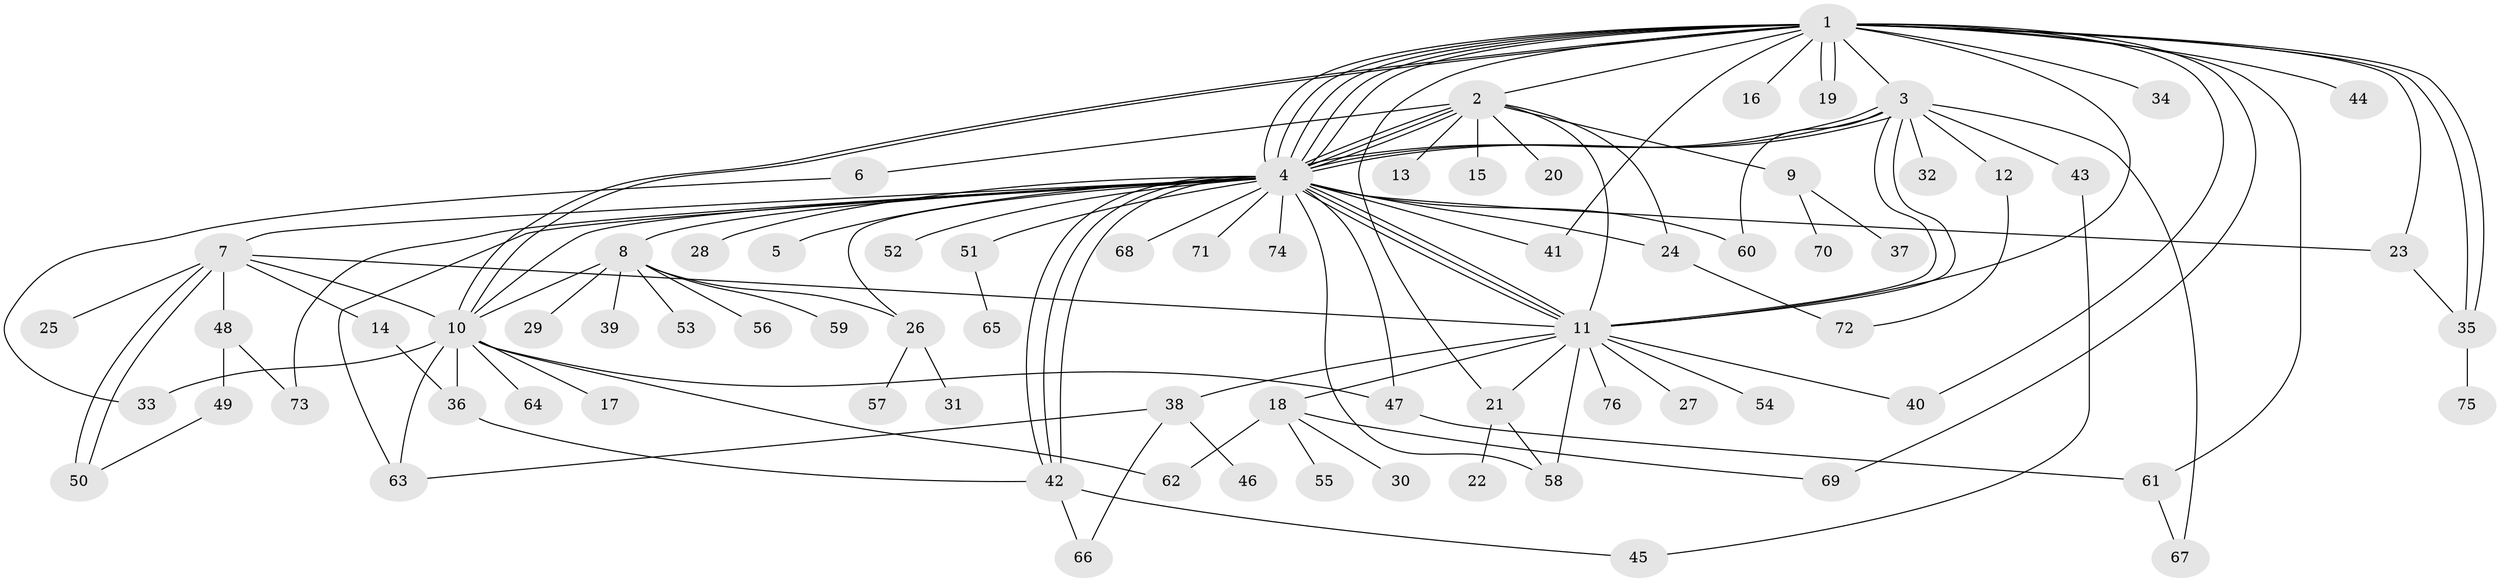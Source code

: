 // coarse degree distribution, {20: 0.022222222222222223, 11: 0.044444444444444446, 10: 0.022222222222222223, 27: 0.022222222222222223, 1: 0.4666666666666667, 2: 0.15555555555555556, 8: 0.044444444444444446, 13: 0.022222222222222223, 5: 0.022222222222222223, 3: 0.13333333333333333, 4: 0.044444444444444446}
// Generated by graph-tools (version 1.1) at 2025/18/03/04/25 18:18:19]
// undirected, 76 vertices, 126 edges
graph export_dot {
graph [start="1"]
  node [color=gray90,style=filled];
  1;
  2;
  3;
  4;
  5;
  6;
  7;
  8;
  9;
  10;
  11;
  12;
  13;
  14;
  15;
  16;
  17;
  18;
  19;
  20;
  21;
  22;
  23;
  24;
  25;
  26;
  27;
  28;
  29;
  30;
  31;
  32;
  33;
  34;
  35;
  36;
  37;
  38;
  39;
  40;
  41;
  42;
  43;
  44;
  45;
  46;
  47;
  48;
  49;
  50;
  51;
  52;
  53;
  54;
  55;
  56;
  57;
  58;
  59;
  60;
  61;
  62;
  63;
  64;
  65;
  66;
  67;
  68;
  69;
  70;
  71;
  72;
  73;
  74;
  75;
  76;
  1 -- 2;
  1 -- 3;
  1 -- 4;
  1 -- 4;
  1 -- 4;
  1 -- 4;
  1 -- 4;
  1 -- 10;
  1 -- 10;
  1 -- 11;
  1 -- 16;
  1 -- 19;
  1 -- 19;
  1 -- 21;
  1 -- 23;
  1 -- 34;
  1 -- 35;
  1 -- 35;
  1 -- 40;
  1 -- 41;
  1 -- 44;
  1 -- 61;
  1 -- 69;
  2 -- 4;
  2 -- 4;
  2 -- 4;
  2 -- 6;
  2 -- 9;
  2 -- 11;
  2 -- 13;
  2 -- 15;
  2 -- 20;
  2 -- 24;
  3 -- 4;
  3 -- 4;
  3 -- 4;
  3 -- 11;
  3 -- 11;
  3 -- 12;
  3 -- 32;
  3 -- 43;
  3 -- 60;
  3 -- 67;
  4 -- 5;
  4 -- 7;
  4 -- 8;
  4 -- 10;
  4 -- 11;
  4 -- 11;
  4 -- 11;
  4 -- 23;
  4 -- 24;
  4 -- 26;
  4 -- 28;
  4 -- 41;
  4 -- 42;
  4 -- 42;
  4 -- 42;
  4 -- 47;
  4 -- 51;
  4 -- 52;
  4 -- 58;
  4 -- 60;
  4 -- 63;
  4 -- 68;
  4 -- 71;
  4 -- 73;
  4 -- 74;
  6 -- 33;
  7 -- 10;
  7 -- 11;
  7 -- 14;
  7 -- 25;
  7 -- 48;
  7 -- 50;
  7 -- 50;
  8 -- 10;
  8 -- 26;
  8 -- 29;
  8 -- 39;
  8 -- 53;
  8 -- 56;
  8 -- 59;
  9 -- 37;
  9 -- 70;
  10 -- 17;
  10 -- 33;
  10 -- 36;
  10 -- 47;
  10 -- 62;
  10 -- 63;
  10 -- 64;
  11 -- 18;
  11 -- 21;
  11 -- 27;
  11 -- 38;
  11 -- 40;
  11 -- 54;
  11 -- 58;
  11 -- 76;
  12 -- 72;
  14 -- 36;
  18 -- 30;
  18 -- 55;
  18 -- 62;
  18 -- 69;
  21 -- 22;
  21 -- 58;
  23 -- 35;
  24 -- 72;
  26 -- 31;
  26 -- 57;
  35 -- 75;
  36 -- 42;
  38 -- 46;
  38 -- 63;
  38 -- 66;
  42 -- 45;
  42 -- 66;
  43 -- 45;
  47 -- 61;
  48 -- 49;
  48 -- 73;
  49 -- 50;
  51 -- 65;
  61 -- 67;
}
